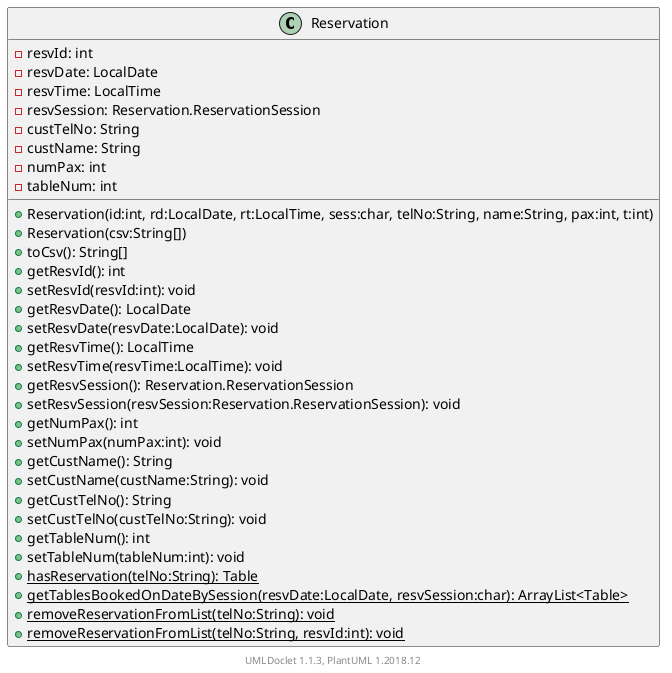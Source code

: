 @startuml

    class Reservation [[../sg/edu/ntu/scse/cz2002/features/Reservation.html]] {
        -resvId: int
        -resvDate: LocalDate
        -resvTime: LocalTime
        -resvSession: Reservation.ReservationSession
        -custTelNo: String
        -custName: String
        -numPax: int
        -tableNum: int
        +Reservation(id:int, rd:LocalDate, rt:LocalTime, sess:char, telNo:String, name:String, pax:int, t:int)
        +Reservation(csv:String[])
        +toCsv(): String[]
        +getResvId(): int
        +setResvId(resvId:int): void
        +getResvDate(): LocalDate
        +setResvDate(resvDate:LocalDate): void
        +getResvTime(): LocalTime
        +setResvTime(resvTime:LocalTime): void
        +getResvSession(): Reservation.ReservationSession
        +setResvSession(resvSession:Reservation.ReservationSession): void
        +getNumPax(): int
        +setNumPax(numPax:int): void
        +getCustName(): String
        +setCustName(custName:String): void
        +getCustTelNo(): String
        +setCustTelNo(custTelNo:String): void
        +getTableNum(): int
        +setTableNum(tableNum:int): void
        {static} +hasReservation(telNo:String): Table
        {static} +getTablesBookedOnDateBySession(resvDate:LocalDate, resvSession:char): ArrayList<Table>
        {static} +removeReservationFromList(telNo:String): void
        {static} +removeReservationFromList(telNo:String, resvId:int): void
    }


    center footer UMLDoclet 1.1.3, PlantUML 1.2018.12
@enduml
